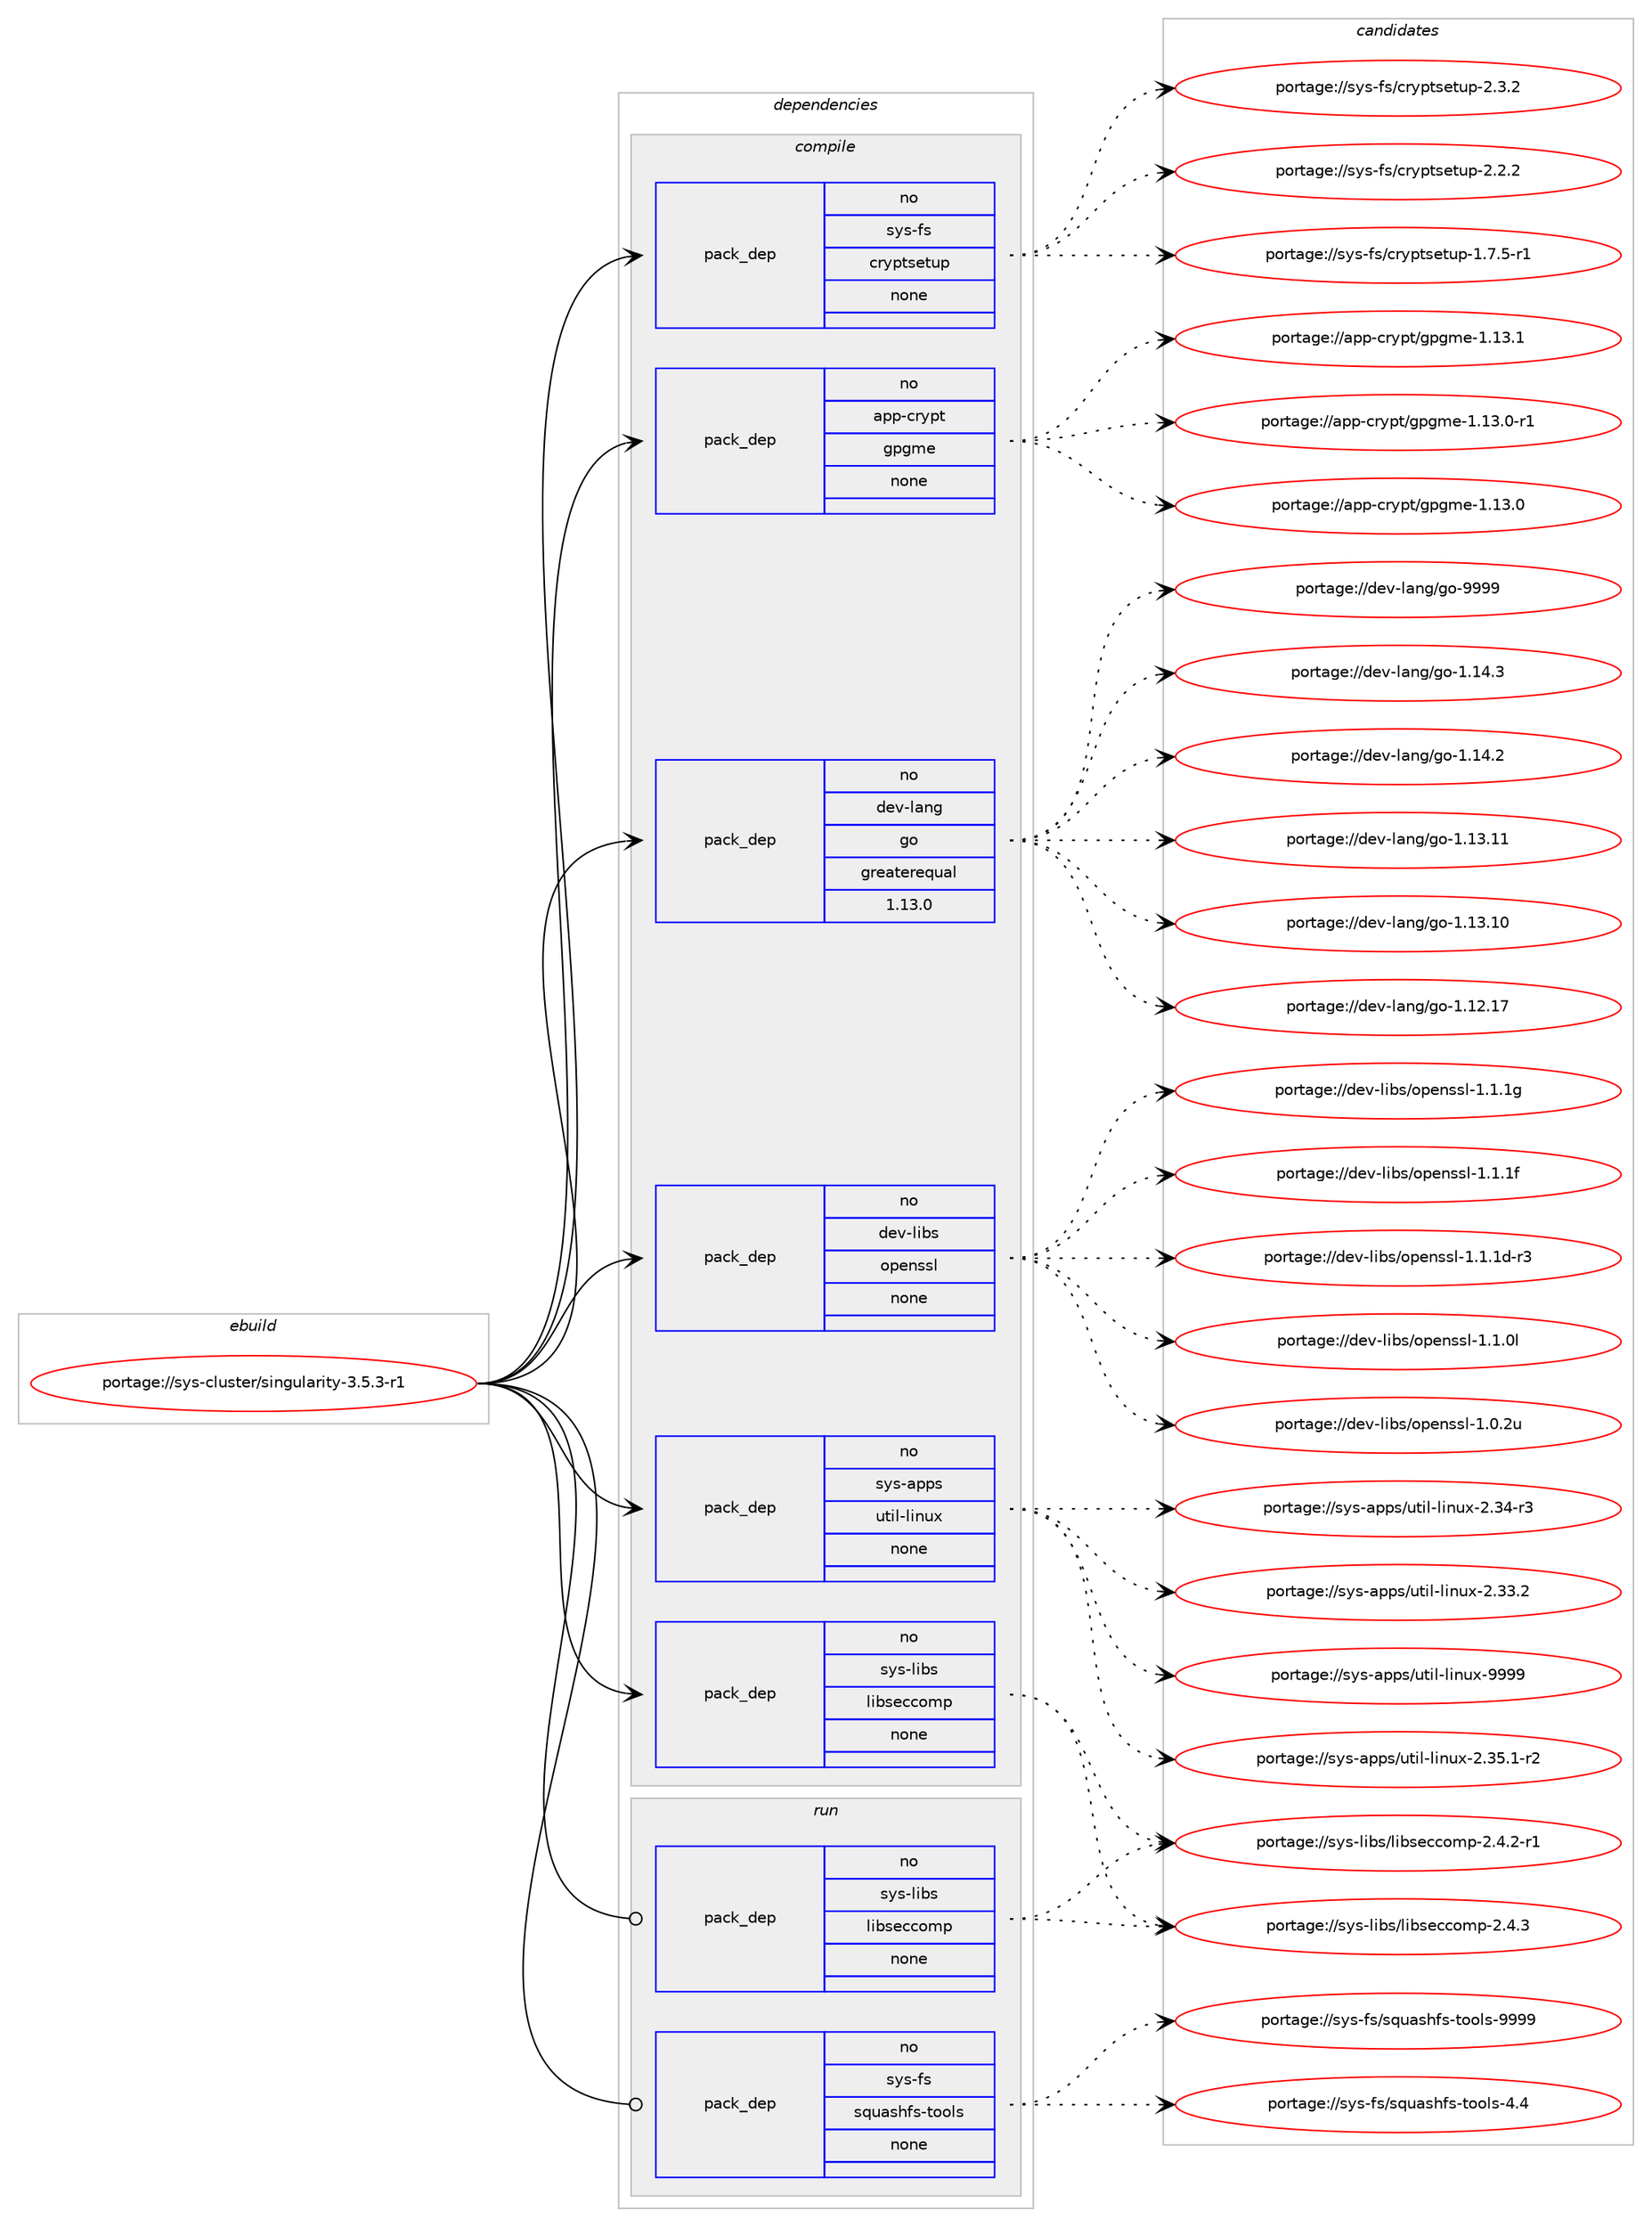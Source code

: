digraph prolog {

# *************
# Graph options
# *************

newrank=true;
concentrate=true;
compound=true;
graph [rankdir=LR,fontname=Helvetica,fontsize=10,ranksep=1.5];#, ranksep=2.5, nodesep=0.2];
edge  [arrowhead=vee];
node  [fontname=Helvetica,fontsize=10];

# **********
# The ebuild
# **********

subgraph cluster_leftcol {
color=gray;
rank=same;
label=<<i>ebuild</i>>;
id [label="portage://sys-cluster/singularity-3.5.3-r1", color=red, width=4, href="../sys-cluster/singularity-3.5.3-r1.svg"];
}

# ****************
# The dependencies
# ****************

subgraph cluster_midcol {
color=gray;
label=<<i>dependencies</i>>;
subgraph cluster_compile {
fillcolor="#eeeeee";
style=filled;
label=<<i>compile</i>>;
subgraph pack3297 {
dependency3977 [label=<<TABLE BORDER="0" CELLBORDER="1" CELLSPACING="0" CELLPADDING="4" WIDTH="220"><TR><TD ROWSPAN="6" CELLPADDING="30">pack_dep</TD></TR><TR><TD WIDTH="110">no</TD></TR><TR><TD>app-crypt</TD></TR><TR><TD>gpgme</TD></TR><TR><TD>none</TD></TR><TR><TD></TD></TR></TABLE>>, shape=none, color=blue];
}
id:e -> dependency3977:w [weight=20,style="solid",arrowhead="vee"];
subgraph pack3298 {
dependency3978 [label=<<TABLE BORDER="0" CELLBORDER="1" CELLSPACING="0" CELLPADDING="4" WIDTH="220"><TR><TD ROWSPAN="6" CELLPADDING="30">pack_dep</TD></TR><TR><TD WIDTH="110">no</TD></TR><TR><TD>dev-lang</TD></TR><TR><TD>go</TD></TR><TR><TD>greaterequal</TD></TR><TR><TD>1.13.0</TD></TR></TABLE>>, shape=none, color=blue];
}
id:e -> dependency3978:w [weight=20,style="solid",arrowhead="vee"];
subgraph pack3299 {
dependency3979 [label=<<TABLE BORDER="0" CELLBORDER="1" CELLSPACING="0" CELLPADDING="4" WIDTH="220"><TR><TD ROWSPAN="6" CELLPADDING="30">pack_dep</TD></TR><TR><TD WIDTH="110">no</TD></TR><TR><TD>dev-libs</TD></TR><TR><TD>openssl</TD></TR><TR><TD>none</TD></TR><TR><TD></TD></TR></TABLE>>, shape=none, color=blue];
}
id:e -> dependency3979:w [weight=20,style="solid",arrowhead="vee"];
subgraph pack3300 {
dependency3980 [label=<<TABLE BORDER="0" CELLBORDER="1" CELLSPACING="0" CELLPADDING="4" WIDTH="220"><TR><TD ROWSPAN="6" CELLPADDING="30">pack_dep</TD></TR><TR><TD WIDTH="110">no</TD></TR><TR><TD>sys-apps</TD></TR><TR><TD>util-linux</TD></TR><TR><TD>none</TD></TR><TR><TD></TD></TR></TABLE>>, shape=none, color=blue];
}
id:e -> dependency3980:w [weight=20,style="solid",arrowhead="vee"];
subgraph pack3301 {
dependency3981 [label=<<TABLE BORDER="0" CELLBORDER="1" CELLSPACING="0" CELLPADDING="4" WIDTH="220"><TR><TD ROWSPAN="6" CELLPADDING="30">pack_dep</TD></TR><TR><TD WIDTH="110">no</TD></TR><TR><TD>sys-fs</TD></TR><TR><TD>cryptsetup</TD></TR><TR><TD>none</TD></TR><TR><TD></TD></TR></TABLE>>, shape=none, color=blue];
}
id:e -> dependency3981:w [weight=20,style="solid",arrowhead="vee"];
subgraph pack3302 {
dependency3982 [label=<<TABLE BORDER="0" CELLBORDER="1" CELLSPACING="0" CELLPADDING="4" WIDTH="220"><TR><TD ROWSPAN="6" CELLPADDING="30">pack_dep</TD></TR><TR><TD WIDTH="110">no</TD></TR><TR><TD>sys-libs</TD></TR><TR><TD>libseccomp</TD></TR><TR><TD>none</TD></TR><TR><TD></TD></TR></TABLE>>, shape=none, color=blue];
}
id:e -> dependency3982:w [weight=20,style="solid",arrowhead="vee"];
}
subgraph cluster_compileandrun {
fillcolor="#eeeeee";
style=filled;
label=<<i>compile and run</i>>;
}
subgraph cluster_run {
fillcolor="#eeeeee";
style=filled;
label=<<i>run</i>>;
subgraph pack3303 {
dependency3983 [label=<<TABLE BORDER="0" CELLBORDER="1" CELLSPACING="0" CELLPADDING="4" WIDTH="220"><TR><TD ROWSPAN="6" CELLPADDING="30">pack_dep</TD></TR><TR><TD WIDTH="110">no</TD></TR><TR><TD>sys-fs</TD></TR><TR><TD>squashfs-tools</TD></TR><TR><TD>none</TD></TR><TR><TD></TD></TR></TABLE>>, shape=none, color=blue];
}
id:e -> dependency3983:w [weight=20,style="solid",arrowhead="odot"];
subgraph pack3304 {
dependency3984 [label=<<TABLE BORDER="0" CELLBORDER="1" CELLSPACING="0" CELLPADDING="4" WIDTH="220"><TR><TD ROWSPAN="6" CELLPADDING="30">pack_dep</TD></TR><TR><TD WIDTH="110">no</TD></TR><TR><TD>sys-libs</TD></TR><TR><TD>libseccomp</TD></TR><TR><TD>none</TD></TR><TR><TD></TD></TR></TABLE>>, shape=none, color=blue];
}
id:e -> dependency3984:w [weight=20,style="solid",arrowhead="odot"];
}
}

# **************
# The candidates
# **************

subgraph cluster_choices {
rank=same;
color=gray;
label=<<i>candidates</i>>;

subgraph choice3297 {
color=black;
nodesep=1;
choice9711211245991141211121164710311210310910145494649514649 [label="portage://app-crypt/gpgme-1.13.1", color=red, width=4,href="../app-crypt/gpgme-1.13.1.svg"];
choice97112112459911412111211647103112103109101454946495146484511449 [label="portage://app-crypt/gpgme-1.13.0-r1", color=red, width=4,href="../app-crypt/gpgme-1.13.0-r1.svg"];
choice9711211245991141211121164710311210310910145494649514648 [label="portage://app-crypt/gpgme-1.13.0", color=red, width=4,href="../app-crypt/gpgme-1.13.0.svg"];
dependency3977:e -> choice9711211245991141211121164710311210310910145494649514649:w [style=dotted,weight="100"];
dependency3977:e -> choice97112112459911412111211647103112103109101454946495146484511449:w [style=dotted,weight="100"];
dependency3977:e -> choice9711211245991141211121164710311210310910145494649514648:w [style=dotted,weight="100"];
}
subgraph choice3298 {
color=black;
nodesep=1;
choice1001011184510897110103471031114557575757 [label="portage://dev-lang/go-9999", color=red, width=4,href="../dev-lang/go-9999.svg"];
choice10010111845108971101034710311145494649524651 [label="portage://dev-lang/go-1.14.3", color=red, width=4,href="../dev-lang/go-1.14.3.svg"];
choice10010111845108971101034710311145494649524650 [label="portage://dev-lang/go-1.14.2", color=red, width=4,href="../dev-lang/go-1.14.2.svg"];
choice1001011184510897110103471031114549464951464949 [label="portage://dev-lang/go-1.13.11", color=red, width=4,href="../dev-lang/go-1.13.11.svg"];
choice1001011184510897110103471031114549464951464948 [label="portage://dev-lang/go-1.13.10", color=red, width=4,href="../dev-lang/go-1.13.10.svg"];
choice1001011184510897110103471031114549464950464955 [label="portage://dev-lang/go-1.12.17", color=red, width=4,href="../dev-lang/go-1.12.17.svg"];
dependency3978:e -> choice1001011184510897110103471031114557575757:w [style=dotted,weight="100"];
dependency3978:e -> choice10010111845108971101034710311145494649524651:w [style=dotted,weight="100"];
dependency3978:e -> choice10010111845108971101034710311145494649524650:w [style=dotted,weight="100"];
dependency3978:e -> choice1001011184510897110103471031114549464951464949:w [style=dotted,weight="100"];
dependency3978:e -> choice1001011184510897110103471031114549464951464948:w [style=dotted,weight="100"];
dependency3978:e -> choice1001011184510897110103471031114549464950464955:w [style=dotted,weight="100"];
}
subgraph choice3299 {
color=black;
nodesep=1;
choice100101118451081059811547111112101110115115108454946494649103 [label="portage://dev-libs/openssl-1.1.1g", color=red, width=4,href="../dev-libs/openssl-1.1.1g.svg"];
choice100101118451081059811547111112101110115115108454946494649102 [label="portage://dev-libs/openssl-1.1.1f", color=red, width=4,href="../dev-libs/openssl-1.1.1f.svg"];
choice1001011184510810598115471111121011101151151084549464946491004511451 [label="portage://dev-libs/openssl-1.1.1d-r3", color=red, width=4,href="../dev-libs/openssl-1.1.1d-r3.svg"];
choice100101118451081059811547111112101110115115108454946494648108 [label="portage://dev-libs/openssl-1.1.0l", color=red, width=4,href="../dev-libs/openssl-1.1.0l.svg"];
choice100101118451081059811547111112101110115115108454946484650117 [label="portage://dev-libs/openssl-1.0.2u", color=red, width=4,href="../dev-libs/openssl-1.0.2u.svg"];
dependency3979:e -> choice100101118451081059811547111112101110115115108454946494649103:w [style=dotted,weight="100"];
dependency3979:e -> choice100101118451081059811547111112101110115115108454946494649102:w [style=dotted,weight="100"];
dependency3979:e -> choice1001011184510810598115471111121011101151151084549464946491004511451:w [style=dotted,weight="100"];
dependency3979:e -> choice100101118451081059811547111112101110115115108454946494648108:w [style=dotted,weight="100"];
dependency3979:e -> choice100101118451081059811547111112101110115115108454946484650117:w [style=dotted,weight="100"];
}
subgraph choice3300 {
color=black;
nodesep=1;
choice115121115459711211211547117116105108451081051101171204557575757 [label="portage://sys-apps/util-linux-9999", color=red, width=4,href="../sys-apps/util-linux-9999.svg"];
choice11512111545971121121154711711610510845108105110117120455046515346494511450 [label="portage://sys-apps/util-linux-2.35.1-r2", color=red, width=4,href="../sys-apps/util-linux-2.35.1-r2.svg"];
choice1151211154597112112115471171161051084510810511011712045504651524511451 [label="portage://sys-apps/util-linux-2.34-r3", color=red, width=4,href="../sys-apps/util-linux-2.34-r3.svg"];
choice1151211154597112112115471171161051084510810511011712045504651514650 [label="portage://sys-apps/util-linux-2.33.2", color=red, width=4,href="../sys-apps/util-linux-2.33.2.svg"];
dependency3980:e -> choice115121115459711211211547117116105108451081051101171204557575757:w [style=dotted,weight="100"];
dependency3980:e -> choice11512111545971121121154711711610510845108105110117120455046515346494511450:w [style=dotted,weight="100"];
dependency3980:e -> choice1151211154597112112115471171161051084510810511011712045504651524511451:w [style=dotted,weight="100"];
dependency3980:e -> choice1151211154597112112115471171161051084510810511011712045504651514650:w [style=dotted,weight="100"];
}
subgraph choice3301 {
color=black;
nodesep=1;
choice115121115451021154799114121112116115101116117112455046514650 [label="portage://sys-fs/cryptsetup-2.3.2", color=red, width=4,href="../sys-fs/cryptsetup-2.3.2.svg"];
choice115121115451021154799114121112116115101116117112455046504650 [label="portage://sys-fs/cryptsetup-2.2.2", color=red, width=4,href="../sys-fs/cryptsetup-2.2.2.svg"];
choice1151211154510211547991141211121161151011161171124549465546534511449 [label="portage://sys-fs/cryptsetup-1.7.5-r1", color=red, width=4,href="../sys-fs/cryptsetup-1.7.5-r1.svg"];
dependency3981:e -> choice115121115451021154799114121112116115101116117112455046514650:w [style=dotted,weight="100"];
dependency3981:e -> choice115121115451021154799114121112116115101116117112455046504650:w [style=dotted,weight="100"];
dependency3981:e -> choice1151211154510211547991141211121161151011161171124549465546534511449:w [style=dotted,weight="100"];
}
subgraph choice3302 {
color=black;
nodesep=1;
choice115121115451081059811547108105981151019999111109112455046524651 [label="portage://sys-libs/libseccomp-2.4.3", color=red, width=4,href="../sys-libs/libseccomp-2.4.3.svg"];
choice1151211154510810598115471081059811510199991111091124550465246504511449 [label="portage://sys-libs/libseccomp-2.4.2-r1", color=red, width=4,href="../sys-libs/libseccomp-2.4.2-r1.svg"];
dependency3982:e -> choice115121115451081059811547108105981151019999111109112455046524651:w [style=dotted,weight="100"];
dependency3982:e -> choice1151211154510810598115471081059811510199991111091124550465246504511449:w [style=dotted,weight="100"];
}
subgraph choice3303 {
color=black;
nodesep=1;
choice115121115451021154711511311797115104102115451161111111081154557575757 [label="portage://sys-fs/squashfs-tools-9999", color=red, width=4,href="../sys-fs/squashfs-tools-9999.svg"];
choice1151211154510211547115113117971151041021154511611111110811545524652 [label="portage://sys-fs/squashfs-tools-4.4", color=red, width=4,href="../sys-fs/squashfs-tools-4.4.svg"];
dependency3983:e -> choice115121115451021154711511311797115104102115451161111111081154557575757:w [style=dotted,weight="100"];
dependency3983:e -> choice1151211154510211547115113117971151041021154511611111110811545524652:w [style=dotted,weight="100"];
}
subgraph choice3304 {
color=black;
nodesep=1;
choice115121115451081059811547108105981151019999111109112455046524651 [label="portage://sys-libs/libseccomp-2.4.3", color=red, width=4,href="../sys-libs/libseccomp-2.4.3.svg"];
choice1151211154510810598115471081059811510199991111091124550465246504511449 [label="portage://sys-libs/libseccomp-2.4.2-r1", color=red, width=4,href="../sys-libs/libseccomp-2.4.2-r1.svg"];
dependency3984:e -> choice115121115451081059811547108105981151019999111109112455046524651:w [style=dotted,weight="100"];
dependency3984:e -> choice1151211154510810598115471081059811510199991111091124550465246504511449:w [style=dotted,weight="100"];
}
}

}
